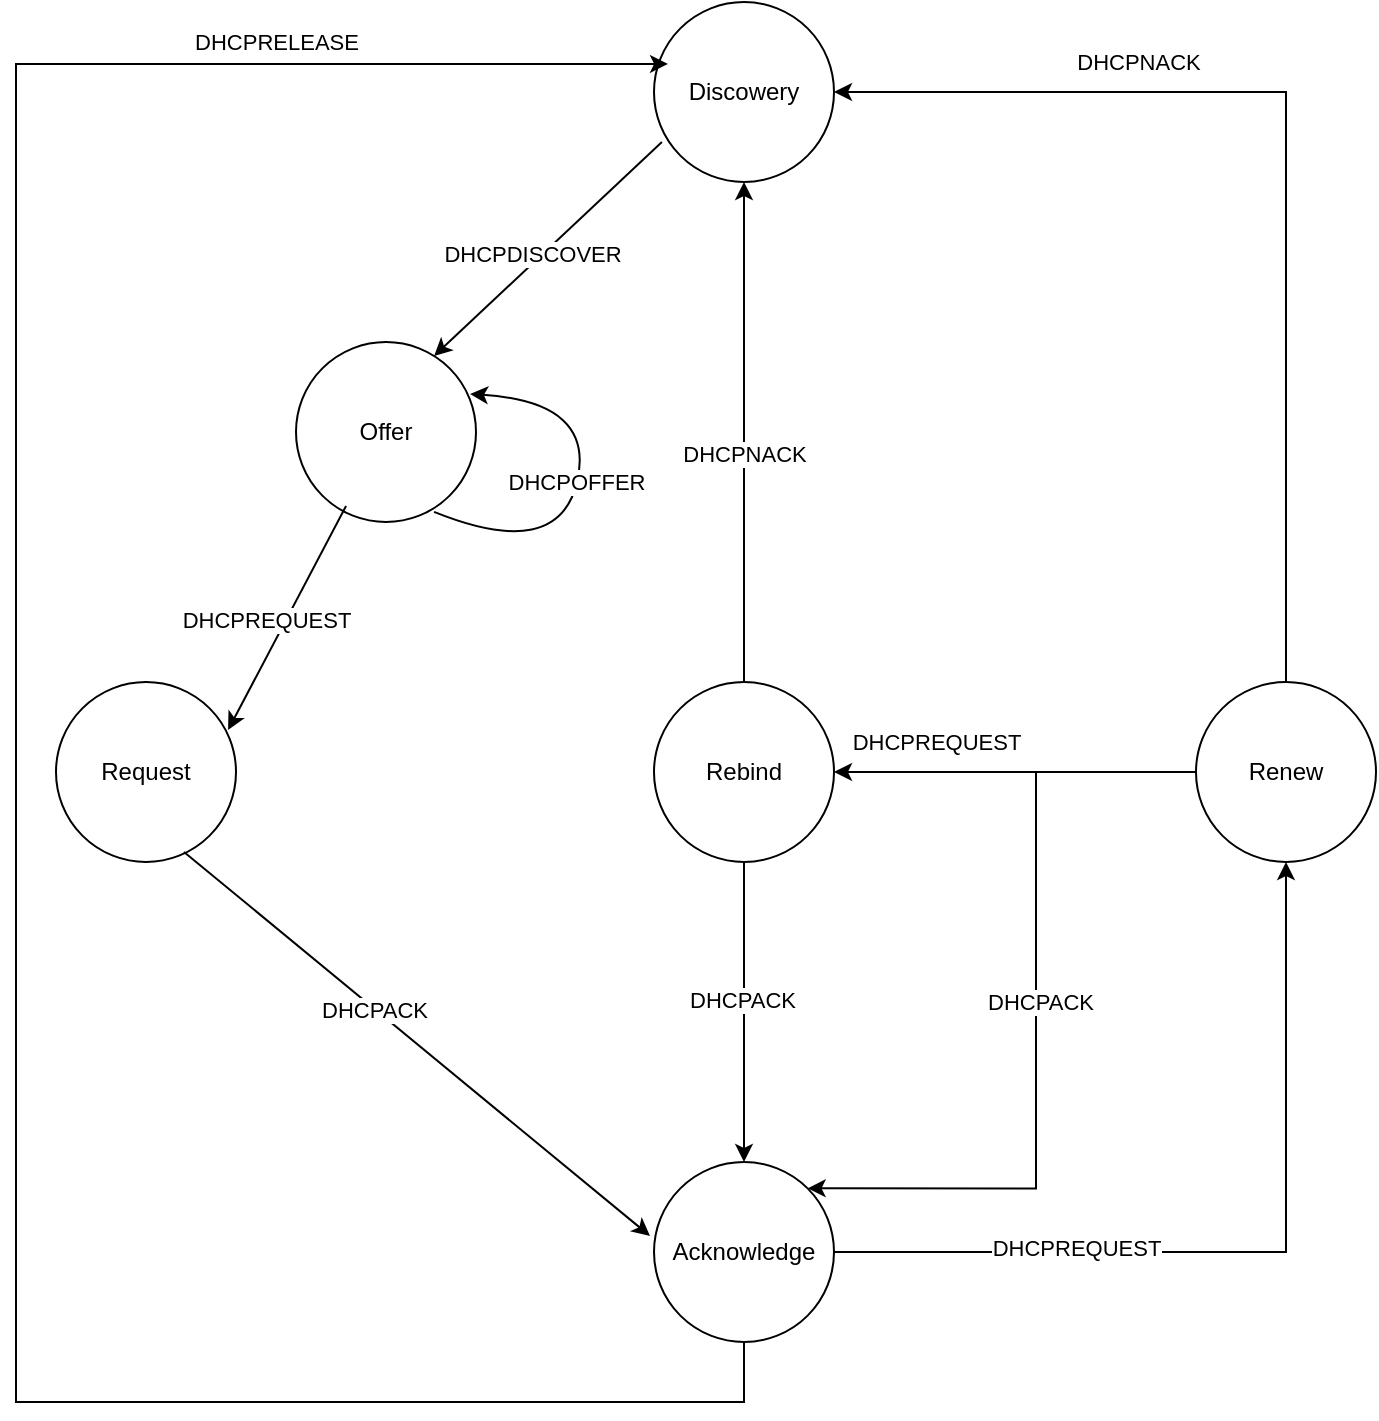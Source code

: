 <mxfile>
    <diagram name="Page-1" id="SHOLWINqmAYV45HVYhRE">
        <mxGraphModel dx="783" dy="335" grid="1" gridSize="10" guides="1" tooltips="1" connect="1" arrows="1" fold="1" page="1" pageScale="1" pageWidth="827" pageHeight="1169" math="0" shadow="0">
            <root>
                <mxCell id="0"/>
                <mxCell id="1" parent="0"/>
                <mxCell id="od6iaw20ClIwcggnf6lN-2" value="Discowery" style="ellipse;whiteSpace=wrap;html=1;aspect=fixed;" parent="1" vertex="1">
                    <mxGeometry x="369" y="190" width="90" height="90" as="geometry"/>
                </mxCell>
                <mxCell id="od6iaw20ClIwcggnf6lN-19" style="edgeStyle=orthogonalEdgeStyle;rounded=0;orthogonalLoop=1;jettySize=auto;html=1;entryX=1;entryY=0.5;entryDx=0;entryDy=0;" parent="1" source="od6iaw20ClIwcggnf6lN-3" target="od6iaw20ClIwcggnf6lN-2" edge="1">
                    <mxGeometry relative="1" as="geometry">
                        <mxPoint x="685" y="230" as="targetPoint"/>
                        <Array as="points">
                            <mxPoint x="685" y="235"/>
                        </Array>
                    </mxGeometry>
                </mxCell>
                <mxCell id="od6iaw20ClIwcggnf6lN-30" value="DHCPNACK" style="edgeLabel;html=1;align=center;verticalAlign=middle;resizable=0;points=[];" parent="od6iaw20ClIwcggnf6lN-19" vertex="1" connectable="0">
                    <mxGeometry x="0.418" y="2" relative="1" as="geometry">
                        <mxPoint y="-17" as="offset"/>
                    </mxGeometry>
                </mxCell>
                <mxCell id="od6iaw20ClIwcggnf6lN-27" style="edgeStyle=orthogonalEdgeStyle;rounded=0;orthogonalLoop=1;jettySize=auto;html=1;entryX=1;entryY=0;entryDx=0;entryDy=0;" parent="1" source="od6iaw20ClIwcggnf6lN-3" target="od6iaw20ClIwcggnf6lN-7" edge="1">
                    <mxGeometry relative="1" as="geometry">
                        <Array as="points">
                            <mxPoint x="560" y="575"/>
                            <mxPoint x="560" y="783"/>
                        </Array>
                    </mxGeometry>
                </mxCell>
                <mxCell id="od6iaw20ClIwcggnf6lN-28" value="DHCPACK" style="edgeLabel;html=1;align=center;verticalAlign=middle;resizable=0;points=[];" parent="od6iaw20ClIwcggnf6lN-27" vertex="1" connectable="0">
                    <mxGeometry x="0.024" y="2" relative="1" as="geometry">
                        <mxPoint y="-11" as="offset"/>
                    </mxGeometry>
                </mxCell>
                <mxCell id="od6iaw20ClIwcggnf6lN-31" style="edgeStyle=orthogonalEdgeStyle;rounded=0;orthogonalLoop=1;jettySize=auto;html=1;" parent="1" source="od6iaw20ClIwcggnf6lN-3" target="od6iaw20ClIwcggnf6lN-6" edge="1">
                    <mxGeometry relative="1" as="geometry"/>
                </mxCell>
                <mxCell id="od6iaw20ClIwcggnf6lN-32" value="DHCPREQUEST" style="edgeLabel;html=1;align=center;verticalAlign=middle;resizable=0;points=[];" parent="od6iaw20ClIwcggnf6lN-31" vertex="1" connectable="0">
                    <mxGeometry x="0.505" y="2" relative="1" as="geometry">
                        <mxPoint x="6" y="-17" as="offset"/>
                    </mxGeometry>
                </mxCell>
                <mxCell id="od6iaw20ClIwcggnf6lN-3" value="Renew" style="ellipse;whiteSpace=wrap;html=1;aspect=fixed;" parent="1" vertex="1">
                    <mxGeometry x="640" y="530" width="90" height="90" as="geometry"/>
                </mxCell>
                <mxCell id="od6iaw20ClIwcggnf6lN-4" value="Request" style="ellipse;whiteSpace=wrap;html=1;aspect=fixed;" parent="1" vertex="1">
                    <mxGeometry x="70" y="530" width="90" height="90" as="geometry"/>
                </mxCell>
                <mxCell id="od6iaw20ClIwcggnf6lN-5" value="Offer" style="ellipse;whiteSpace=wrap;html=1;aspect=fixed;" parent="1" vertex="1">
                    <mxGeometry x="190" y="360" width="90" height="90" as="geometry"/>
                </mxCell>
                <mxCell id="od6iaw20ClIwcggnf6lN-17" style="edgeStyle=orthogonalEdgeStyle;rounded=0;orthogonalLoop=1;jettySize=auto;html=1;entryX=0.5;entryY=0;entryDx=0;entryDy=0;" parent="1" source="od6iaw20ClIwcggnf6lN-6" target="od6iaw20ClIwcggnf6lN-7" edge="1">
                    <mxGeometry relative="1" as="geometry"/>
                </mxCell>
                <mxCell id="od6iaw20ClIwcggnf6lN-26" value="DHCPACK" style="edgeLabel;html=1;align=center;verticalAlign=middle;resizable=0;points=[];" parent="od6iaw20ClIwcggnf6lN-17" vertex="1" connectable="0">
                    <mxGeometry x="-0.085" y="-1" relative="1" as="geometry">
                        <mxPoint as="offset"/>
                    </mxGeometry>
                </mxCell>
                <mxCell id="od6iaw20ClIwcggnf6lN-20" style="edgeStyle=orthogonalEdgeStyle;rounded=0;orthogonalLoop=1;jettySize=auto;html=1;entryX=0.5;entryY=1;entryDx=0;entryDy=0;" parent="1" source="od6iaw20ClIwcggnf6lN-6" target="od6iaw20ClIwcggnf6lN-2" edge="1">
                    <mxGeometry relative="1" as="geometry"/>
                </mxCell>
                <mxCell id="od6iaw20ClIwcggnf6lN-21" value="DHCPNACK" style="edgeLabel;html=1;align=center;verticalAlign=middle;resizable=0;points=[];" parent="od6iaw20ClIwcggnf6lN-20" vertex="1" connectable="0">
                    <mxGeometry x="-0.088" relative="1" as="geometry">
                        <mxPoint as="offset"/>
                    </mxGeometry>
                </mxCell>
                <mxCell id="od6iaw20ClIwcggnf6lN-6" value="Rebind" style="ellipse;whiteSpace=wrap;html=1;aspect=fixed;" parent="1" vertex="1">
                    <mxGeometry x="369" y="530" width="90" height="90" as="geometry"/>
                </mxCell>
                <mxCell id="od6iaw20ClIwcggnf6lN-18" style="edgeStyle=orthogonalEdgeStyle;rounded=0;orthogonalLoop=1;jettySize=auto;html=1;entryX=0.5;entryY=1;entryDx=0;entryDy=0;" parent="1" source="od6iaw20ClIwcggnf6lN-7" target="od6iaw20ClIwcggnf6lN-3" edge="1">
                    <mxGeometry relative="1" as="geometry">
                        <mxPoint x="690" y="815" as="targetPoint"/>
                    </mxGeometry>
                </mxCell>
                <mxCell id="od6iaw20ClIwcggnf6lN-29" value="DHCPREQUEST" style="edgeLabel;html=1;align=center;verticalAlign=middle;resizable=0;points=[];" parent="od6iaw20ClIwcggnf6lN-18" vertex="1" connectable="0">
                    <mxGeometry x="-0.427" y="2" relative="1" as="geometry">
                        <mxPoint as="offset"/>
                    </mxGeometry>
                </mxCell>
                <mxCell id="od6iaw20ClIwcggnf6lN-23" style="edgeStyle=orthogonalEdgeStyle;rounded=0;orthogonalLoop=1;jettySize=auto;html=1;entryX=0.078;entryY=0.344;entryDx=0;entryDy=0;entryPerimeter=0;" parent="1" source="od6iaw20ClIwcggnf6lN-7" target="od6iaw20ClIwcggnf6lN-2" edge="1">
                    <mxGeometry relative="1" as="geometry">
                        <mxPoint x="10" y="1081" as="targetPoint"/>
                        <Array as="points">
                            <mxPoint x="414" y="890"/>
                            <mxPoint x="50" y="890"/>
                            <mxPoint x="50" y="221"/>
                        </Array>
                    </mxGeometry>
                </mxCell>
                <mxCell id="od6iaw20ClIwcggnf6lN-24" value="DHCPRELEASE" style="edgeLabel;html=1;align=center;verticalAlign=middle;resizable=0;points=[];" parent="od6iaw20ClIwcggnf6lN-23" vertex="1" connectable="0">
                    <mxGeometry x="0.719" y="2" relative="1" as="geometry">
                        <mxPoint x="-1" y="-9" as="offset"/>
                    </mxGeometry>
                </mxCell>
                <mxCell id="od6iaw20ClIwcggnf6lN-7" value="Acknowledge" style="ellipse;whiteSpace=wrap;html=1;aspect=fixed;" parent="1" vertex="1">
                    <mxGeometry x="369" y="770" width="90" height="90" as="geometry"/>
                </mxCell>
                <mxCell id="od6iaw20ClIwcggnf6lN-8" value="" style="endArrow=classic;html=1;rounded=0;entryX=0.767;entryY=0.078;entryDx=0;entryDy=0;entryPerimeter=0;exitX=0.044;exitY=0.778;exitDx=0;exitDy=0;exitPerimeter=0;" parent="1" source="od6iaw20ClIwcggnf6lN-2" target="od6iaw20ClIwcggnf6lN-5" edge="1">
                    <mxGeometry width="50" height="50" relative="1" as="geometry">
                        <mxPoint x="390" y="600" as="sourcePoint"/>
                        <mxPoint x="440" y="550" as="targetPoint"/>
                    </mxGeometry>
                </mxCell>
                <mxCell id="od6iaw20ClIwcggnf6lN-9" value="DHCPDISCOVER" style="edgeLabel;html=1;align=center;verticalAlign=middle;resizable=0;points=[];" parent="od6iaw20ClIwcggnf6lN-8" vertex="1" connectable="0">
                    <mxGeometry x="0.096" y="-4" relative="1" as="geometry">
                        <mxPoint as="offset"/>
                    </mxGeometry>
                </mxCell>
                <mxCell id="od6iaw20ClIwcggnf6lN-10" value="" style="endArrow=classic;html=1;rounded=0;entryX=0.956;entryY=0.267;entryDx=0;entryDy=0;entryPerimeter=0;exitX=0.278;exitY=0.911;exitDx=0;exitDy=0;exitPerimeter=0;" parent="1" source="od6iaw20ClIwcggnf6lN-5" target="od6iaw20ClIwcggnf6lN-4" edge="1">
                    <mxGeometry width="50" height="50" relative="1" as="geometry">
                        <mxPoint x="244" y="600" as="sourcePoint"/>
                        <mxPoint x="130" y="707" as="targetPoint"/>
                    </mxGeometry>
                </mxCell>
                <mxCell id="od6iaw20ClIwcggnf6lN-11" value="DHCPREQUEST" style="edgeLabel;html=1;align=center;verticalAlign=middle;resizable=0;points=[];" parent="od6iaw20ClIwcggnf6lN-10" vertex="1" connectable="0">
                    <mxGeometry x="0.096" y="-4" relative="1" as="geometry">
                        <mxPoint x="-4" y="-3" as="offset"/>
                    </mxGeometry>
                </mxCell>
                <mxCell id="od6iaw20ClIwcggnf6lN-13" value="" style="curved=1;endArrow=classic;html=1;rounded=0;entryX=0.967;entryY=0.289;entryDx=0;entryDy=0;entryPerimeter=0;exitX=0.767;exitY=0.944;exitDx=0;exitDy=0;exitPerimeter=0;" parent="1" source="od6iaw20ClIwcggnf6lN-5" target="od6iaw20ClIwcggnf6lN-5" edge="1">
                    <mxGeometry width="50" height="50" relative="1" as="geometry">
                        <mxPoint x="280.995" y="456.015" as="sourcePoint"/>
                        <mxPoint x="286.37" y="404.03" as="targetPoint"/>
                        <Array as="points">
                            <mxPoint x="321" y="470"/>
                            <mxPoint x="340" y="390"/>
                        </Array>
                    </mxGeometry>
                </mxCell>
                <mxCell id="od6iaw20ClIwcggnf6lN-15" value="DHCPOFFER" style="edgeLabel;html=1;align=center;verticalAlign=middle;resizable=0;points=[];" parent="od6iaw20ClIwcggnf6lN-13" vertex="1" connectable="0">
                    <mxGeometry x="-0.016" y="-2" relative="1" as="geometry">
                        <mxPoint x="-2" y="-4" as="offset"/>
                    </mxGeometry>
                </mxCell>
                <mxCell id="od6iaw20ClIwcggnf6lN-16" value="" style="endArrow=classic;html=1;rounded=0;entryX=-0.022;entryY=0.411;entryDx=0;entryDy=0;entryPerimeter=0;exitX=0.711;exitY=0.944;exitDx=0;exitDy=0;exitPerimeter=0;" parent="1" source="od6iaw20ClIwcggnf6lN-4" target="od6iaw20ClIwcggnf6lN-7" edge="1">
                    <mxGeometry width="50" height="50" relative="1" as="geometry">
                        <mxPoint x="80" y="710" as="sourcePoint"/>
                        <mxPoint x="130" y="660" as="targetPoint"/>
                    </mxGeometry>
                </mxCell>
                <mxCell id="od6iaw20ClIwcggnf6lN-25" value="DHCPACK" style="edgeLabel;html=1;align=center;verticalAlign=middle;resizable=0;points=[];" parent="od6iaw20ClIwcggnf6lN-16" vertex="1" connectable="0">
                    <mxGeometry x="-0.186" y="-1" relative="1" as="geometry">
                        <mxPoint as="offset"/>
                    </mxGeometry>
                </mxCell>
            </root>
        </mxGraphModel>
    </diagram>
</mxfile>